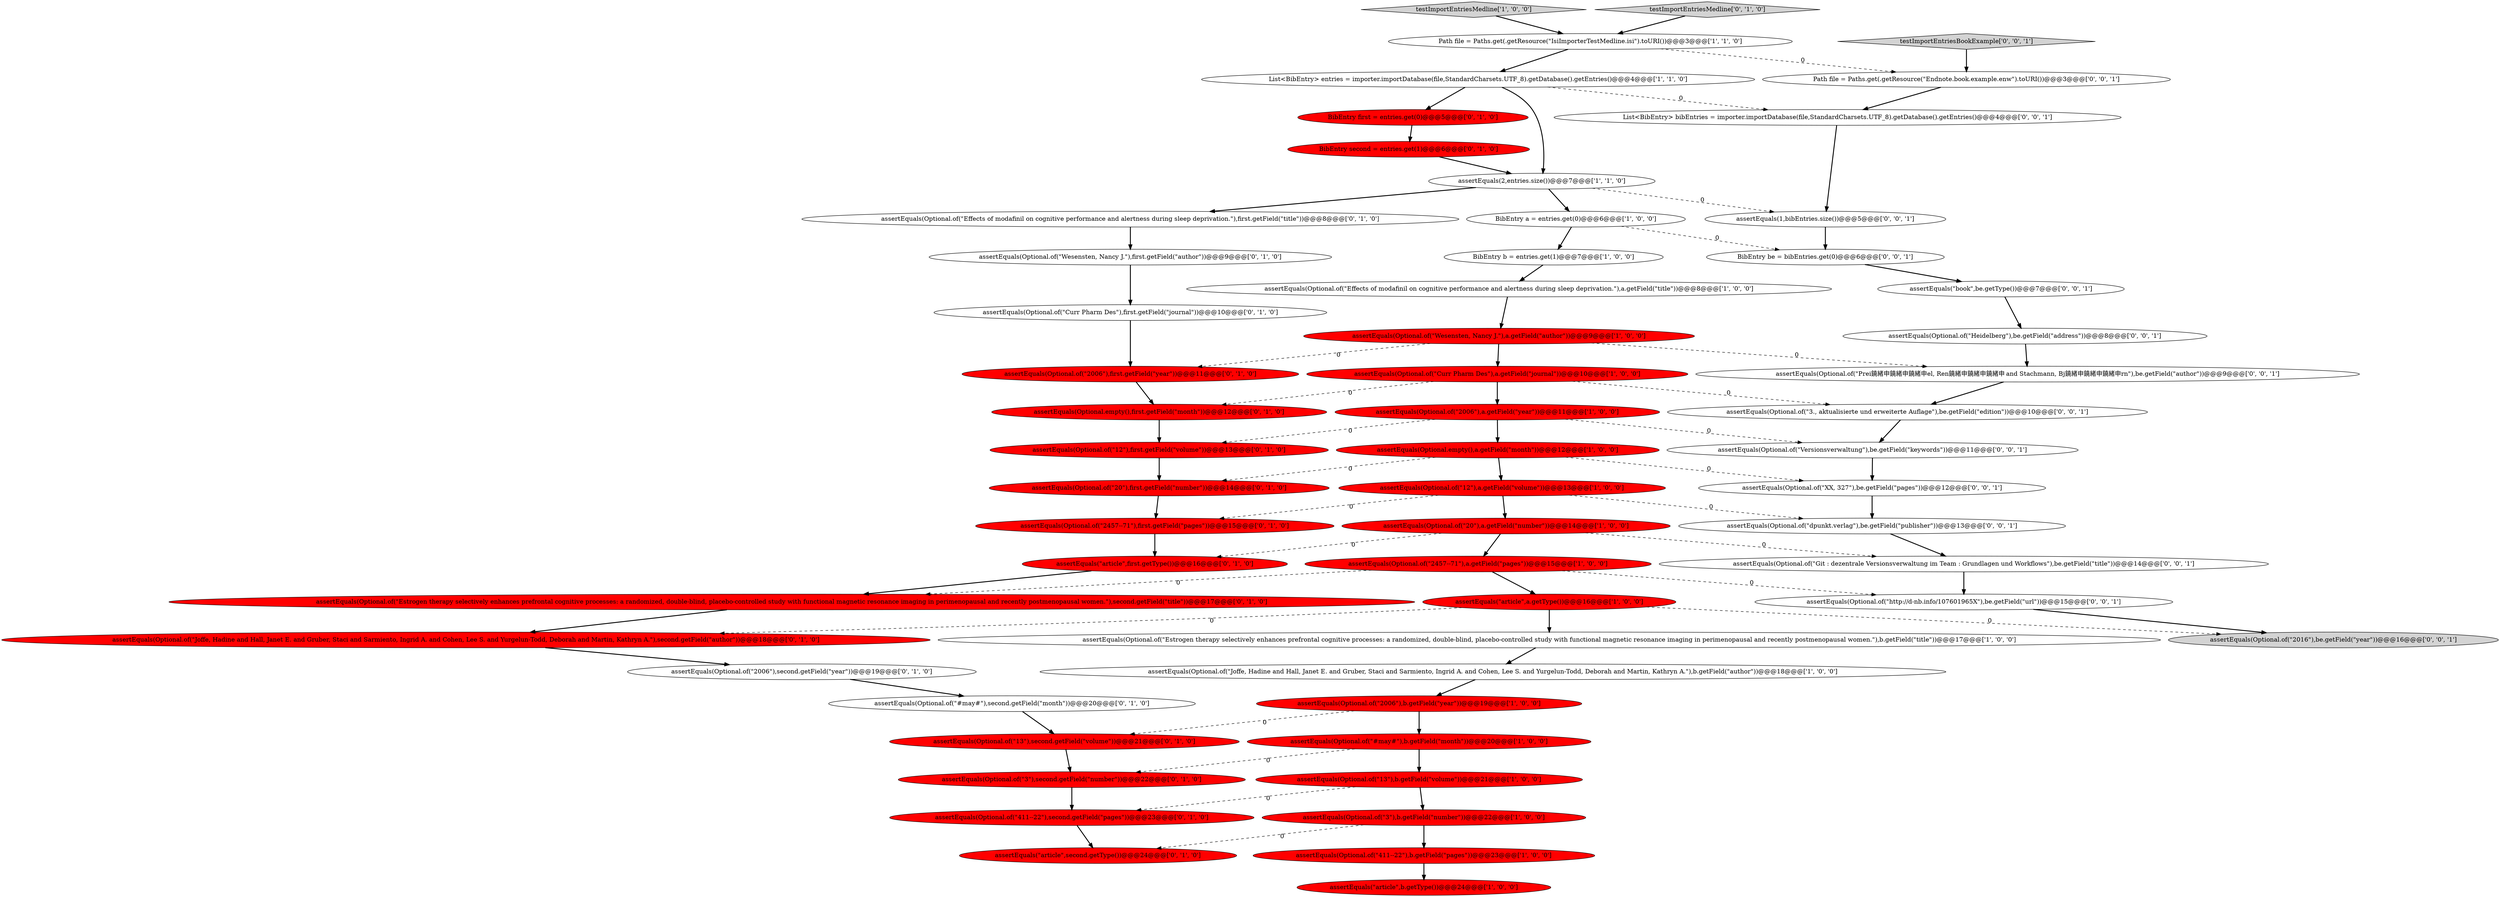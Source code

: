 digraph {
38 [style = filled, label = "assertEquals(Optional.of(\"3\"),second.getField(\"number\"))@@@22@@@['0', '1', '0']", fillcolor = red, shape = ellipse image = "AAA1AAABBB2BBB"];
25 [style = filled, label = "assertEquals(Optional.of(\"2457--71\"),first.getField(\"pages\"))@@@15@@@['0', '1', '0']", fillcolor = red, shape = ellipse image = "AAA1AAABBB2BBB"];
46 [style = filled, label = "assertEquals(Optional.of(\"Versionsverwaltung\"),be.getField(\"keywords\"))@@@11@@@['0', '0', '1']", fillcolor = white, shape = ellipse image = "AAA0AAABBB3BBB"];
39 [style = filled, label = "assertEquals(Optional.empty(),first.getField(\"month\"))@@@12@@@['0', '1', '0']", fillcolor = red, shape = ellipse image = "AAA1AAABBB2BBB"];
56 [style = filled, label = "assertEquals(Optional.of(\"XX, 327\"),be.getField(\"pages\"))@@@12@@@['0', '0', '1']", fillcolor = white, shape = ellipse image = "AAA0AAABBB3BBB"];
7 [style = filled, label = "assertEquals(Optional.of(\"3\"),b.getField(\"number\"))@@@22@@@['1', '0', '0']", fillcolor = red, shape = ellipse image = "AAA1AAABBB1BBB"];
12 [style = filled, label = "Path file = Paths.get(.getResource(\"IsiImporterTestMedline.isi\").toURI())@@@3@@@['1', '1', '0']", fillcolor = white, shape = ellipse image = "AAA0AAABBB1BBB"];
26 [style = filled, label = "assertEquals(Optional.of(\"Estrogen therapy selectively enhances prefrontal cognitive processes: a randomized, double-blind, placebo-controlled study with functional magnetic resonance imaging in perimenopausal and recently postmenopausal women.\"),second.getField(\"title\"))@@@17@@@['0', '1', '0']", fillcolor = red, shape = ellipse image = "AAA1AAABBB2BBB"];
51 [style = filled, label = "assertEquals(Optional.of(\"Git : dezentrale Versionsverwaltung im Team : Grundlagen und Workflows\"),be.getField(\"title\"))@@@14@@@['0', '0', '1']", fillcolor = white, shape = ellipse image = "AAA0AAABBB3BBB"];
44 [style = filled, label = "BibEntry be = bibEntries.get(0)@@@6@@@['0', '0', '1']", fillcolor = white, shape = ellipse image = "AAA0AAABBB3BBB"];
0 [style = filled, label = "assertEquals(2,entries.size())@@@7@@@['1', '1', '0']", fillcolor = white, shape = ellipse image = "AAA0AAABBB1BBB"];
42 [style = filled, label = "BibEntry second = entries.get(1)@@@6@@@['0', '1', '0']", fillcolor = red, shape = ellipse image = "AAA1AAABBB2BBB"];
14 [style = filled, label = "BibEntry b = entries.get(1)@@@7@@@['1', '0', '0']", fillcolor = white, shape = ellipse image = "AAA0AAABBB1BBB"];
20 [style = filled, label = "assertEquals(\"article\",a.getType())@@@16@@@['1', '0', '0']", fillcolor = red, shape = ellipse image = "AAA1AAABBB1BBB"];
53 [style = filled, label = "testImportEntriesBookExample['0', '0', '1']", fillcolor = lightgray, shape = diamond image = "AAA0AAABBB3BBB"];
15 [style = filled, label = "assertEquals(Optional.of(\"Estrogen therapy selectively enhances prefrontal cognitive processes: a randomized, double-blind, placebo-controlled study with functional magnetic resonance imaging in perimenopausal and recently postmenopausal women.\"),b.getField(\"title\"))@@@17@@@['1', '0', '0']", fillcolor = white, shape = ellipse image = "AAA0AAABBB1BBB"];
33 [style = filled, label = "assertEquals(Optional.of(\"2006\"),second.getField(\"year\"))@@@19@@@['0', '1', '0']", fillcolor = white, shape = ellipse image = "AAA0AAABBB2BBB"];
49 [style = filled, label = "List<BibEntry> bibEntries = importer.importDatabase(file,StandardCharsets.UTF_8).getDatabase().getEntries()@@@4@@@['0', '0', '1']", fillcolor = white, shape = ellipse image = "AAA0AAABBB3BBB"];
2 [style = filled, label = "assertEquals(Optional.of(\"Joffe, Hadine and Hall, Janet E. and Gruber, Staci and Sarmiento, Ingrid A. and Cohen, Lee S. and Yurgelun-Todd, Deborah and Martin, Kathryn A.\"),b.getField(\"author\"))@@@18@@@['1', '0', '0']", fillcolor = white, shape = ellipse image = "AAA0AAABBB1BBB"];
5 [style = filled, label = "assertEquals(Optional.of(\"#may#\"),b.getField(\"month\"))@@@20@@@['1', '0', '0']", fillcolor = red, shape = ellipse image = "AAA1AAABBB1BBB"];
9 [style = filled, label = "assertEquals(Optional.of(\"Curr Pharm Des\"),a.getField(\"journal\"))@@@10@@@['1', '0', '0']", fillcolor = red, shape = ellipse image = "AAA1AAABBB1BBB"];
16 [style = filled, label = "assertEquals(Optional.of(\"411--22\"),b.getField(\"pages\"))@@@23@@@['1', '0', '0']", fillcolor = red, shape = ellipse image = "AAA1AAABBB1BBB"];
21 [style = filled, label = "testImportEntriesMedline['1', '0', '0']", fillcolor = lightgray, shape = diamond image = "AAA0AAABBB1BBB"];
55 [style = filled, label = "assertEquals(Optional.of(\"Prei鐃緒申鐃緒申鐃緒申el, Ren鐃緒申鐃緒申鐃緒申 and Stachmann, Bj鐃緒申鐃緒申鐃緒申rn\"),be.getField(\"author\"))@@@9@@@['0', '0', '1']", fillcolor = white, shape = ellipse image = "AAA0AAABBB3BBB"];
35 [style = filled, label = "assertEquals(Optional.of(\"Curr Pharm Des\"),first.getField(\"journal\"))@@@10@@@['0', '1', '0']", fillcolor = white, shape = ellipse image = "AAA0AAABBB2BBB"];
4 [style = filled, label = "assertEquals(Optional.of(\"20\"),a.getField(\"number\"))@@@14@@@['1', '0', '0']", fillcolor = red, shape = ellipse image = "AAA1AAABBB1BBB"];
19 [style = filled, label = "assertEquals(Optional.of(\"13\"),b.getField(\"volume\"))@@@21@@@['1', '0', '0']", fillcolor = red, shape = ellipse image = "AAA1AAABBB1BBB"];
24 [style = filled, label = "assertEquals(Optional.of(\"12\"),first.getField(\"volume\"))@@@13@@@['0', '1', '0']", fillcolor = red, shape = ellipse image = "AAA1AAABBB2BBB"];
31 [style = filled, label = "assertEquals(Optional.of(\"Effects of modafinil on cognitive performance and alertness during sleep deprivation.\"),first.getField(\"title\"))@@@8@@@['0', '1', '0']", fillcolor = white, shape = ellipse image = "AAA0AAABBB2BBB"];
41 [style = filled, label = "BibEntry first = entries.get(0)@@@5@@@['0', '1', '0']", fillcolor = red, shape = ellipse image = "AAA1AAABBB2BBB"];
37 [style = filled, label = "assertEquals(Optional.of(\"411--22\"),second.getField(\"pages\"))@@@23@@@['0', '1', '0']", fillcolor = red, shape = ellipse image = "AAA1AAABBB2BBB"];
28 [style = filled, label = "assertEquals(Optional.of(\"Joffe, Hadine and Hall, Janet E. and Gruber, Staci and Sarmiento, Ingrid A. and Cohen, Lee S. and Yurgelun-Todd, Deborah and Martin, Kathryn A.\"),second.getField(\"author\"))@@@18@@@['0', '1', '0']", fillcolor = red, shape = ellipse image = "AAA1AAABBB2BBB"];
11 [style = filled, label = "assertEquals(Optional.of(\"Wesensten, Nancy J.\"),a.getField(\"author\"))@@@9@@@['1', '0', '0']", fillcolor = red, shape = ellipse image = "AAA1AAABBB1BBB"];
22 [style = filled, label = "assertEquals(Optional.of(\"2006\"),b.getField(\"year\"))@@@19@@@['1', '0', '0']", fillcolor = red, shape = ellipse image = "AAA1AAABBB1BBB"];
30 [style = filled, label = "testImportEntriesMedline['0', '1', '0']", fillcolor = lightgray, shape = diamond image = "AAA0AAABBB2BBB"];
6 [style = filled, label = "assertEquals(Optional.empty(),a.getField(\"month\"))@@@12@@@['1', '0', '0']", fillcolor = red, shape = ellipse image = "AAA1AAABBB1BBB"];
34 [style = filled, label = "assertEquals(\"article\",first.getType())@@@16@@@['0', '1', '0']", fillcolor = red, shape = ellipse image = "AAA1AAABBB2BBB"];
47 [style = filled, label = "assertEquals(Optional.of(\"Heidelberg\"),be.getField(\"address\"))@@@8@@@['0', '0', '1']", fillcolor = white, shape = ellipse image = "AAA0AAABBB3BBB"];
23 [style = filled, label = "assertEquals(Optional.of(\"13\"),second.getField(\"volume\"))@@@21@@@['0', '1', '0']", fillcolor = red, shape = ellipse image = "AAA1AAABBB2BBB"];
50 [style = filled, label = "assertEquals(Optional.of(\"http://d-nb.info/107601965X\"),be.getField(\"url\"))@@@15@@@['0', '0', '1']", fillcolor = white, shape = ellipse image = "AAA0AAABBB3BBB"];
48 [style = filled, label = "assertEquals(Optional.of(\"2016\"),be.getField(\"year\"))@@@16@@@['0', '0', '1']", fillcolor = lightgray, shape = ellipse image = "AAA0AAABBB3BBB"];
18 [style = filled, label = "assertEquals(Optional.of(\"12\"),a.getField(\"volume\"))@@@13@@@['1', '0', '0']", fillcolor = red, shape = ellipse image = "AAA1AAABBB1BBB"];
27 [style = filled, label = "assertEquals(Optional.of(\"2006\"),first.getField(\"year\"))@@@11@@@['0', '1', '0']", fillcolor = red, shape = ellipse image = "AAA1AAABBB2BBB"];
10 [style = filled, label = "List<BibEntry> entries = importer.importDatabase(file,StandardCharsets.UTF_8).getDatabase().getEntries()@@@4@@@['1', '1', '0']", fillcolor = white, shape = ellipse image = "AAA0AAABBB1BBB"];
54 [style = filled, label = "assertEquals(Optional.of(\"3., aktualisierte und erweiterte Auflage\"),be.getField(\"edition\"))@@@10@@@['0', '0', '1']", fillcolor = white, shape = ellipse image = "AAA0AAABBB3BBB"];
1 [style = filled, label = "assertEquals(Optional.of(\"2006\"),a.getField(\"year\"))@@@11@@@['1', '0', '0']", fillcolor = red, shape = ellipse image = "AAA1AAABBB1BBB"];
29 [style = filled, label = "assertEquals(Optional.of(\"Wesensten, Nancy J.\"),first.getField(\"author\"))@@@9@@@['0', '1', '0']", fillcolor = white, shape = ellipse image = "AAA0AAABBB2BBB"];
17 [style = filled, label = "BibEntry a = entries.get(0)@@@6@@@['1', '0', '0']", fillcolor = white, shape = ellipse image = "AAA0AAABBB1BBB"];
45 [style = filled, label = "assertEquals(Optional.of(\"dpunkt.verlag\"),be.getField(\"publisher\"))@@@13@@@['0', '0', '1']", fillcolor = white, shape = ellipse image = "AAA0AAABBB3BBB"];
57 [style = filled, label = "assertEquals(1,bibEntries.size())@@@5@@@['0', '0', '1']", fillcolor = white, shape = ellipse image = "AAA0AAABBB3BBB"];
32 [style = filled, label = "assertEquals(Optional.of(\"20\"),first.getField(\"number\"))@@@14@@@['0', '1', '0']", fillcolor = red, shape = ellipse image = "AAA1AAABBB2BBB"];
36 [style = filled, label = "assertEquals(Optional.of(\"#may#\"),second.getField(\"month\"))@@@20@@@['0', '1', '0']", fillcolor = white, shape = ellipse image = "AAA0AAABBB2BBB"];
13 [style = filled, label = "assertEquals(Optional.of(\"2457--71\"),a.getField(\"pages\"))@@@15@@@['1', '0', '0']", fillcolor = red, shape = ellipse image = "AAA1AAABBB1BBB"];
40 [style = filled, label = "assertEquals(\"article\",second.getType())@@@24@@@['0', '1', '0']", fillcolor = red, shape = ellipse image = "AAA1AAABBB2BBB"];
43 [style = filled, label = "assertEquals(\"book\",be.getType())@@@7@@@['0', '0', '1']", fillcolor = white, shape = ellipse image = "AAA0AAABBB3BBB"];
3 [style = filled, label = "assertEquals(Optional.of(\"Effects of modafinil on cognitive performance and alertness during sleep deprivation.\"),a.getField(\"title\"))@@@8@@@['1', '0', '0']", fillcolor = white, shape = ellipse image = "AAA0AAABBB1BBB"];
8 [style = filled, label = "assertEquals(\"article\",b.getType())@@@24@@@['1', '0', '0']", fillcolor = red, shape = ellipse image = "AAA1AAABBB1BBB"];
52 [style = filled, label = "Path file = Paths.get(.getResource(\"Endnote.book.example.enw\").toURI())@@@3@@@['0', '0', '1']", fillcolor = white, shape = ellipse image = "AAA0AAABBB3BBB"];
9->39 [style = dashed, label="0"];
14->3 [style = bold, label=""];
15->2 [style = bold, label=""];
35->27 [style = bold, label=""];
46->56 [style = bold, label=""];
12->52 [style = dashed, label="0"];
4->51 [style = dashed, label="0"];
13->50 [style = dashed, label="0"];
25->34 [style = bold, label=""];
16->8 [style = bold, label=""];
52->49 [style = bold, label=""];
45->51 [style = bold, label=""];
0->17 [style = bold, label=""];
6->18 [style = bold, label=""];
54->46 [style = bold, label=""];
53->52 [style = bold, label=""];
6->32 [style = dashed, label="0"];
4->13 [style = bold, label=""];
24->32 [style = bold, label=""];
20->28 [style = dashed, label="0"];
3->11 [style = bold, label=""];
22->23 [style = dashed, label="0"];
31->29 [style = bold, label=""];
39->24 [style = bold, label=""];
0->57 [style = dashed, label="0"];
20->48 [style = dashed, label="0"];
50->48 [style = bold, label=""];
18->45 [style = dashed, label="0"];
11->9 [style = bold, label=""];
10->41 [style = bold, label=""];
13->26 [style = dashed, label="0"];
22->5 [style = bold, label=""];
42->0 [style = bold, label=""];
44->43 [style = bold, label=""];
21->12 [style = bold, label=""];
5->19 [style = bold, label=""];
17->44 [style = dashed, label="0"];
27->39 [style = bold, label=""];
12->10 [style = bold, label=""];
1->6 [style = bold, label=""];
30->12 [style = bold, label=""];
43->47 [style = bold, label=""];
56->45 [style = bold, label=""];
18->4 [style = bold, label=""];
28->33 [style = bold, label=""];
36->23 [style = bold, label=""];
34->26 [style = bold, label=""];
38->37 [style = bold, label=""];
17->14 [style = bold, label=""];
47->55 [style = bold, label=""];
51->50 [style = bold, label=""];
1->24 [style = dashed, label="0"];
1->46 [style = dashed, label="0"];
33->36 [style = bold, label=""];
10->0 [style = bold, label=""];
7->16 [style = bold, label=""];
32->25 [style = bold, label=""];
23->38 [style = bold, label=""];
4->34 [style = dashed, label="0"];
10->49 [style = dashed, label="0"];
6->56 [style = dashed, label="0"];
57->44 [style = bold, label=""];
5->38 [style = dashed, label="0"];
29->35 [style = bold, label=""];
26->28 [style = bold, label=""];
55->54 [style = bold, label=""];
49->57 [style = bold, label=""];
9->1 [style = bold, label=""];
2->22 [style = bold, label=""];
11->27 [style = dashed, label="0"];
11->55 [style = dashed, label="0"];
20->15 [style = bold, label=""];
9->54 [style = dashed, label="0"];
19->7 [style = bold, label=""];
19->37 [style = dashed, label="0"];
41->42 [style = bold, label=""];
37->40 [style = bold, label=""];
18->25 [style = dashed, label="0"];
0->31 [style = bold, label=""];
7->40 [style = dashed, label="0"];
13->20 [style = bold, label=""];
}
